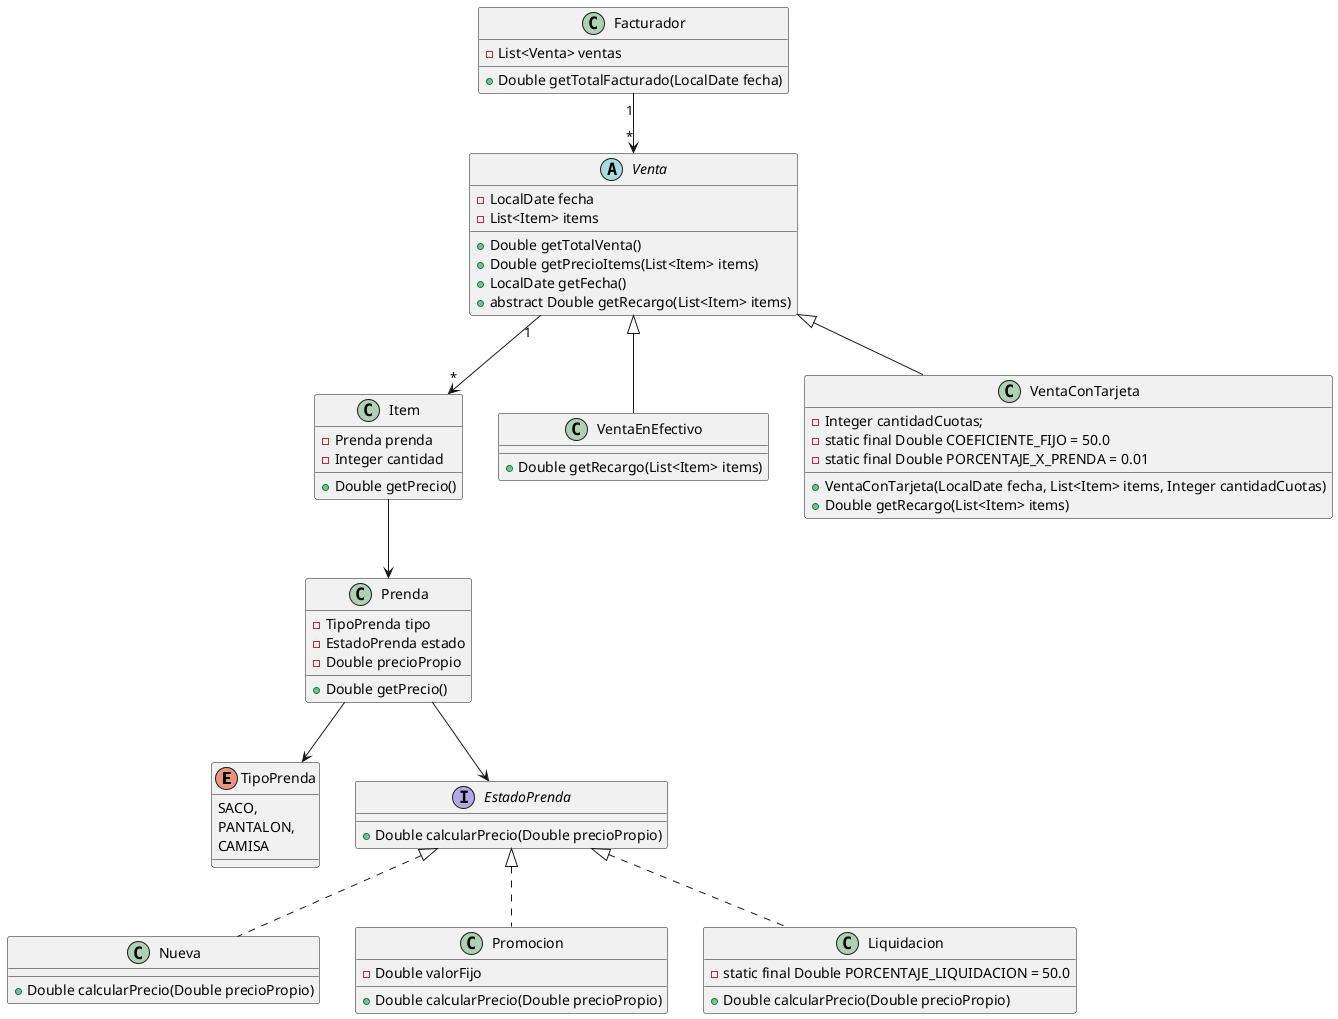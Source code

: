 @startuml

enum TipoPrenda {
    SACO,
    PANTALON,
    CAMISA
}

interface EstadoPrenda {
    +Double calcularPrecio(Double precioPropio)
}

class Nueva implements EstadoPrenda {
    +Double calcularPrecio(Double precioPropio)
}

class Promocion implements EstadoPrenda {
    -Double valorFijo
    +Double calcularPrecio(Double precioPropio)
}

class Liquidacion implements EstadoPrenda {
    -static final Double PORCENTAJE_LIQUIDACION = 50.0
    +Double calcularPrecio(Double precioPropio)
}

class Prenda {
    -TipoPrenda tipo
    -EstadoPrenda estado
    -Double precioPropio
    +Double getPrecio()
}

Prenda --> TipoPrenda
Prenda --> EstadoPrenda

abstract class Venta {
    -LocalDate fecha
    -List<Item> items
    +Double getTotalVenta()
    +Double getPrecioItems(List<Item> items)
    +LocalDate getFecha()
    +abstract Double getRecargo(List<Item> items)
}

Venta "1" --> "*" Item

class Item {
    -Prenda prenda
    -Integer cantidad
    +Double getPrecio()
}

Item --> Prenda

class VentaEnEfectivo extends Venta {
    +Double getRecargo(List<Item> items)
}

class VentaConTarjeta extends Venta {
    -Integer cantidadCuotas;
    -static final Double COEFICIENTE_FIJO = 50.0
    -static final Double PORCENTAJE_X_PRENDA = 0.01
    +VentaConTarjeta(LocalDate fecha, List<Item> items, Integer cantidadCuotas)
    +Double getRecargo(List<Item> items)
}

class Facturador {
    -List<Venta> ventas
    +Double getTotalFacturado(LocalDate fecha)
}

Facturador "1" --> "*" Venta

@enduml